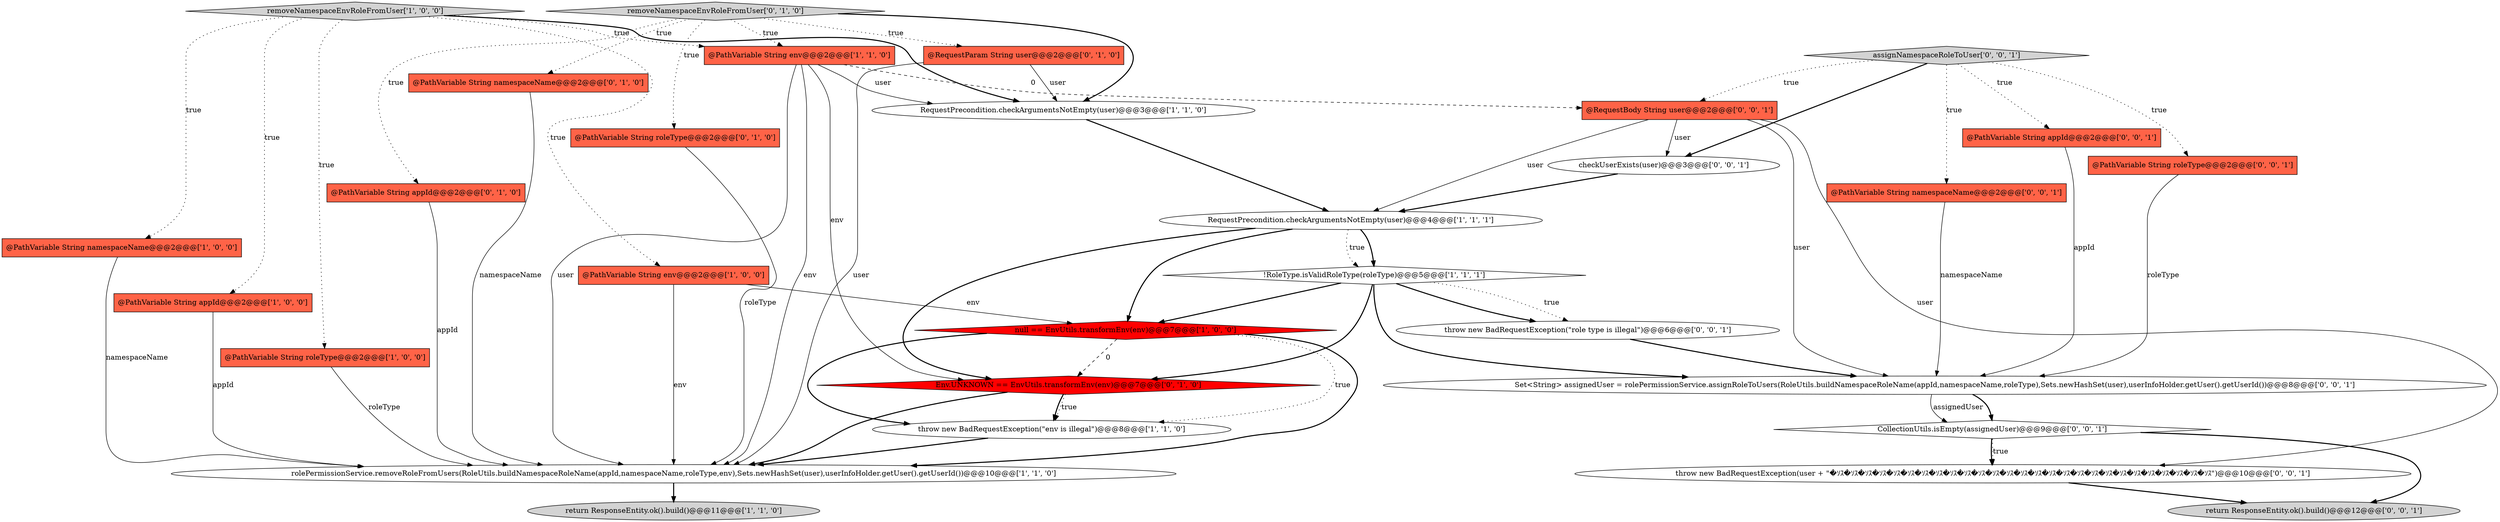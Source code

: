digraph {
20 [style = filled, label = "throw new BadRequestException(\"role type is illegal\")@@@6@@@['0', '0', '1']", fillcolor = white, shape = ellipse image = "AAA0AAABBB3BBB"];
2 [style = filled, label = "RequestPrecondition.checkArgumentsNotEmpty(user)@@@3@@@['1', '1', '0']", fillcolor = white, shape = ellipse image = "AAA0AAABBB1BBB"];
4 [style = filled, label = "!RoleType.isValidRoleType(roleType)@@@5@@@['1', '1', '1']", fillcolor = white, shape = diamond image = "AAA0AAABBB1BBB"];
14 [style = filled, label = "@RequestParam String user@@@2@@@['0', '1', '0']", fillcolor = tomato, shape = box image = "AAA0AAABBB2BBB"];
26 [style = filled, label = "throw new BadRequestException(user + \"�ｿｽ�ｿｽ�ｿｽ�ｿｽ�ｿｽ�ｿｽ�ｿｽ�ｿｽ�ｿｽ�ｿｽ�ｿｽ�ｿｽ�ｿｽ�ｿｽ�ｿｽ�ｿｽ�ｿｽ�ｿｽ�ｿｽ�ｿｽ�ｿｽ�ｿｽ�ｿｽ�ｿｽ�ｿｽ�ｿｽ�ｿｽ\")@@@10@@@['0', '0', '1']", fillcolor = white, shape = ellipse image = "AAA0AAABBB3BBB"];
21 [style = filled, label = "CollectionUtils.isEmpty(assignedUser)@@@9@@@['0', '0', '1']", fillcolor = white, shape = diamond image = "AAA0AAABBB3BBB"];
5 [style = filled, label = "@PathVariable String namespaceName@@@2@@@['1', '0', '0']", fillcolor = tomato, shape = box image = "AAA0AAABBB1BBB"];
11 [style = filled, label = "null == EnvUtils.transformEnv(env)@@@7@@@['1', '0', '0']", fillcolor = red, shape = diamond image = "AAA1AAABBB1BBB"];
16 [style = filled, label = "@PathVariable String namespaceName@@@2@@@['0', '1', '0']", fillcolor = tomato, shape = box image = "AAA0AAABBB2BBB"];
23 [style = filled, label = "assignNamespaceRoleToUser['0', '0', '1']", fillcolor = lightgray, shape = diamond image = "AAA0AAABBB3BBB"];
7 [style = filled, label = "@PathVariable String env@@@2@@@['1', '1', '0']", fillcolor = tomato, shape = box image = "AAA0AAABBB1BBB"];
0 [style = filled, label = "@PathVariable String appId@@@2@@@['1', '0', '0']", fillcolor = tomato, shape = box image = "AAA0AAABBB1BBB"];
19 [style = filled, label = "@PathVariable String appId@@@2@@@['0', '0', '1']", fillcolor = tomato, shape = box image = "AAA0AAABBB3BBB"];
17 [style = filled, label = "Env.UNKNOWN == EnvUtils.transformEnv(env)@@@7@@@['0', '1', '0']", fillcolor = red, shape = diamond image = "AAA1AAABBB2BBB"];
25 [style = filled, label = "return ResponseEntity.ok().build()@@@12@@@['0', '0', '1']", fillcolor = lightgray, shape = ellipse image = "AAA0AAABBB3BBB"];
29 [style = filled, label = "@RequestBody String user@@@2@@@['0', '0', '1']", fillcolor = tomato, shape = box image = "AAA0AAABBB3BBB"];
24 [style = filled, label = "checkUserExists(user)@@@3@@@['0', '0', '1']", fillcolor = white, shape = ellipse image = "AAA0AAABBB3BBB"];
12 [style = filled, label = "throw new BadRequestException(\"env is illegal\")@@@8@@@['1', '1', '0']", fillcolor = white, shape = ellipse image = "AAA0AAABBB1BBB"];
9 [style = filled, label = "rolePermissionService.removeRoleFromUsers(RoleUtils.buildNamespaceRoleName(appId,namespaceName,roleType,env),Sets.newHashSet(user),userInfoHolder.getUser().getUserId())@@@10@@@['1', '1', '0']", fillcolor = white, shape = ellipse image = "AAA0AAABBB1BBB"];
18 [style = filled, label = "removeNamespaceEnvRoleFromUser['0', '1', '0']", fillcolor = lightgray, shape = diamond image = "AAA0AAABBB2BBB"];
1 [style = filled, label = "@PathVariable String roleType@@@2@@@['1', '0', '0']", fillcolor = tomato, shape = box image = "AAA0AAABBB1BBB"];
22 [style = filled, label = "Set<String> assignedUser = rolePermissionService.assignRoleToUsers(RoleUtils.buildNamespaceRoleName(appId,namespaceName,roleType),Sets.newHashSet(user),userInfoHolder.getUser().getUserId())@@@8@@@['0', '0', '1']", fillcolor = white, shape = ellipse image = "AAA0AAABBB3BBB"];
27 [style = filled, label = "@PathVariable String roleType@@@2@@@['0', '0', '1']", fillcolor = tomato, shape = box image = "AAA0AAABBB3BBB"];
13 [style = filled, label = "@PathVariable String roleType@@@2@@@['0', '1', '0']", fillcolor = tomato, shape = box image = "AAA0AAABBB2BBB"];
3 [style = filled, label = "@PathVariable String env@@@2@@@['1', '0', '0']", fillcolor = tomato, shape = box image = "AAA0AAABBB1BBB"];
8 [style = filled, label = "removeNamespaceEnvRoleFromUser['1', '0', '0']", fillcolor = lightgray, shape = diamond image = "AAA0AAABBB1BBB"];
15 [style = filled, label = "@PathVariable String appId@@@2@@@['0', '1', '0']", fillcolor = tomato, shape = box image = "AAA0AAABBB2BBB"];
28 [style = filled, label = "@PathVariable String namespaceName@@@2@@@['0', '0', '1']", fillcolor = tomato, shape = box image = "AAA0AAABBB3BBB"];
6 [style = filled, label = "return ResponseEntity.ok().build()@@@11@@@['1', '1', '0']", fillcolor = lightgray, shape = ellipse image = "AAA0AAABBB1BBB"];
10 [style = filled, label = "RequestPrecondition.checkArgumentsNotEmpty(user)@@@4@@@['1', '1', '1']", fillcolor = white, shape = ellipse image = "AAA0AAABBB1BBB"];
24->10 [style = bold, label=""];
18->7 [style = dotted, label="true"];
4->17 [style = bold, label=""];
18->16 [style = dotted, label="true"];
23->28 [style = dotted, label="true"];
17->9 [style = bold, label=""];
26->25 [style = bold, label=""];
11->12 [style = dotted, label="true"];
18->15 [style = dotted, label="true"];
4->20 [style = dotted, label="true"];
22->21 [style = bold, label=""];
14->2 [style = solid, label="user"];
8->7 [style = dotted, label="true"];
7->2 [style = solid, label="user"];
5->9 [style = solid, label="namespaceName"];
7->9 [style = solid, label="env"];
22->21 [style = solid, label="assignedUser"];
11->12 [style = bold, label=""];
10->17 [style = bold, label=""];
21->25 [style = bold, label=""];
23->19 [style = dotted, label="true"];
18->2 [style = bold, label=""];
11->17 [style = dashed, label="0"];
2->10 [style = bold, label=""];
14->9 [style = solid, label="user"];
19->22 [style = solid, label="appId"];
29->26 [style = solid, label="user"];
11->9 [style = bold, label=""];
1->9 [style = solid, label="roleType"];
12->9 [style = bold, label=""];
8->3 [style = dotted, label="true"];
15->9 [style = solid, label="appId"];
18->14 [style = dotted, label="true"];
9->6 [style = bold, label=""];
16->9 [style = solid, label="namespaceName"];
13->9 [style = solid, label="roleType"];
3->11 [style = solid, label="env"];
28->22 [style = solid, label="namespaceName"];
20->22 [style = bold, label=""];
8->1 [style = dotted, label="true"];
21->26 [style = bold, label=""];
7->9 [style = solid, label="user"];
17->12 [style = bold, label=""];
23->24 [style = bold, label=""];
10->11 [style = bold, label=""];
7->17 [style = solid, label="env"];
8->2 [style = bold, label=""];
17->12 [style = dotted, label="true"];
8->5 [style = dotted, label="true"];
21->26 [style = dotted, label="true"];
3->9 [style = solid, label="env"];
0->9 [style = solid, label="appId"];
4->20 [style = bold, label=""];
23->27 [style = dotted, label="true"];
10->4 [style = bold, label=""];
27->22 [style = solid, label="roleType"];
8->0 [style = dotted, label="true"];
7->29 [style = dashed, label="0"];
10->4 [style = dotted, label="true"];
23->29 [style = dotted, label="true"];
4->11 [style = bold, label=""];
29->24 [style = solid, label="user"];
4->22 [style = bold, label=""];
29->10 [style = solid, label="user"];
18->13 [style = dotted, label="true"];
29->22 [style = solid, label="user"];
}
